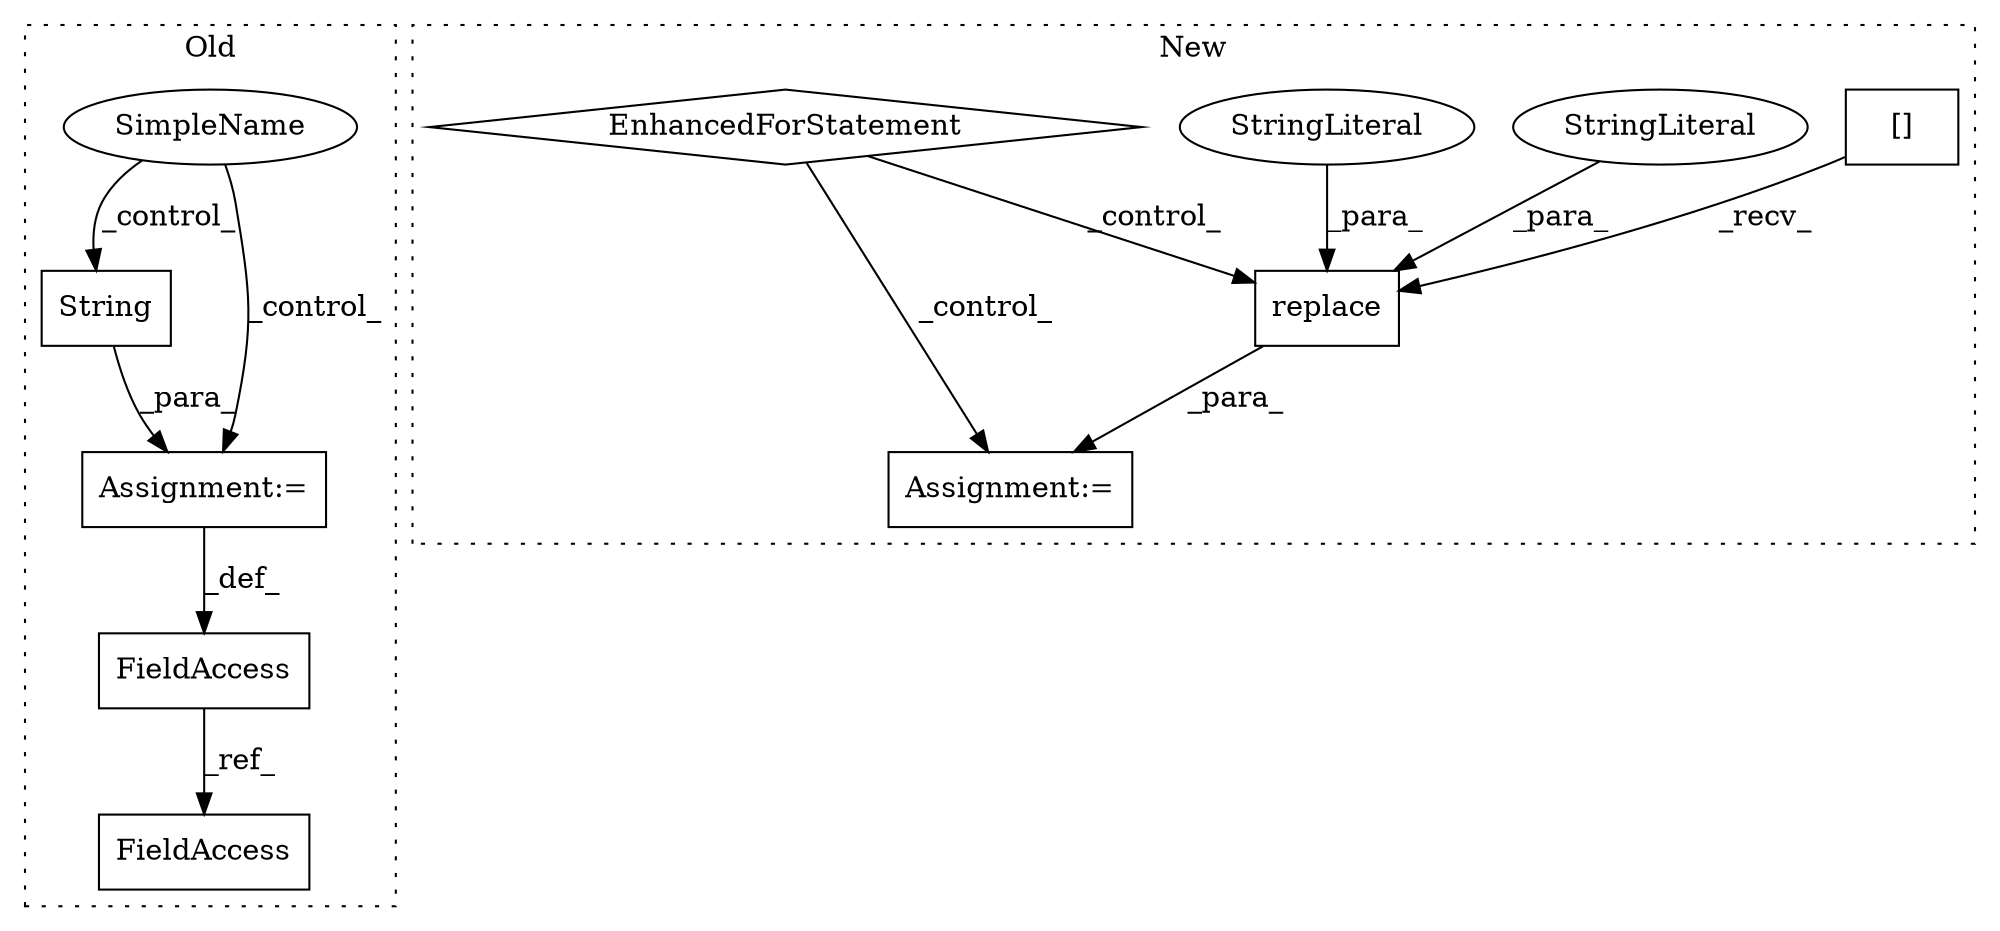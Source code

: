digraph G {
subgraph cluster0 {
1 [label="String" a="32" s="1688,1714" l="7,1" shape="box"];
6 [label="FieldAccess" a="22" s="1569" l="5" shape="box"];
7 [label="FieldAccess" a="22" s="2045" l="5" shape="box"];
8 [label="SimpleName" a="42" s="" l="" shape="ellipse"];
9 [label="Assignment:=" a="7" s="1667" l="74" shape="box"];
label = "Old";
style="dotted";
}
subgraph cluster1 {
2 [label="replace" a="32" s="1787,1802" l="8,1" shape="box"];
3 [label="StringLiteral" a="45" s="1800" l="2" shape="ellipse"];
4 [label="StringLiteral" a="45" s="1795" l="4" shape="ellipse"];
5 [label="EnhancedForStatement" a="70" s="1473,1548" l="57,2" shape="diamond"];
10 [label="[]" a="2" s="1748,1785" l="12,1" shape="box"];
11 [label="Assignment:=" a="7" s="1747" l="1" shape="box"];
label = "New";
style="dotted";
}
1 -> 9 [label="_para_"];
2 -> 11 [label="_para_"];
3 -> 2 [label="_para_"];
4 -> 2 [label="_para_"];
5 -> 11 [label="_control_"];
5 -> 2 [label="_control_"];
6 -> 7 [label="_ref_"];
8 -> 1 [label="_control_"];
8 -> 9 [label="_control_"];
9 -> 6 [label="_def_"];
10 -> 2 [label="_recv_"];
}